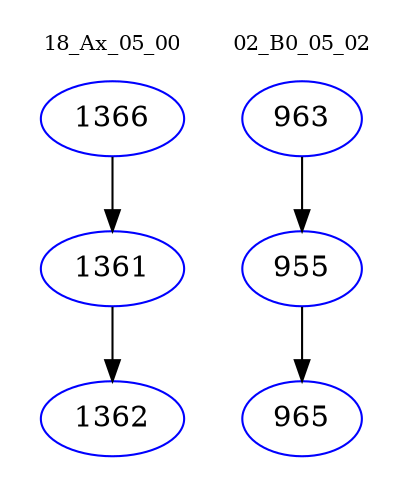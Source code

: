 digraph{
subgraph cluster_0 {
color = white
label = "18_Ax_05_00";
fontsize=10;
T0_1366 [label="1366", color="blue"]
T0_1366 -> T0_1361 [color="black"]
T0_1361 [label="1361", color="blue"]
T0_1361 -> T0_1362 [color="black"]
T0_1362 [label="1362", color="blue"]
}
subgraph cluster_1 {
color = white
label = "02_B0_05_02";
fontsize=10;
T1_963 [label="963", color="blue"]
T1_963 -> T1_955 [color="black"]
T1_955 [label="955", color="blue"]
T1_955 -> T1_965 [color="black"]
T1_965 [label="965", color="blue"]
}
}
